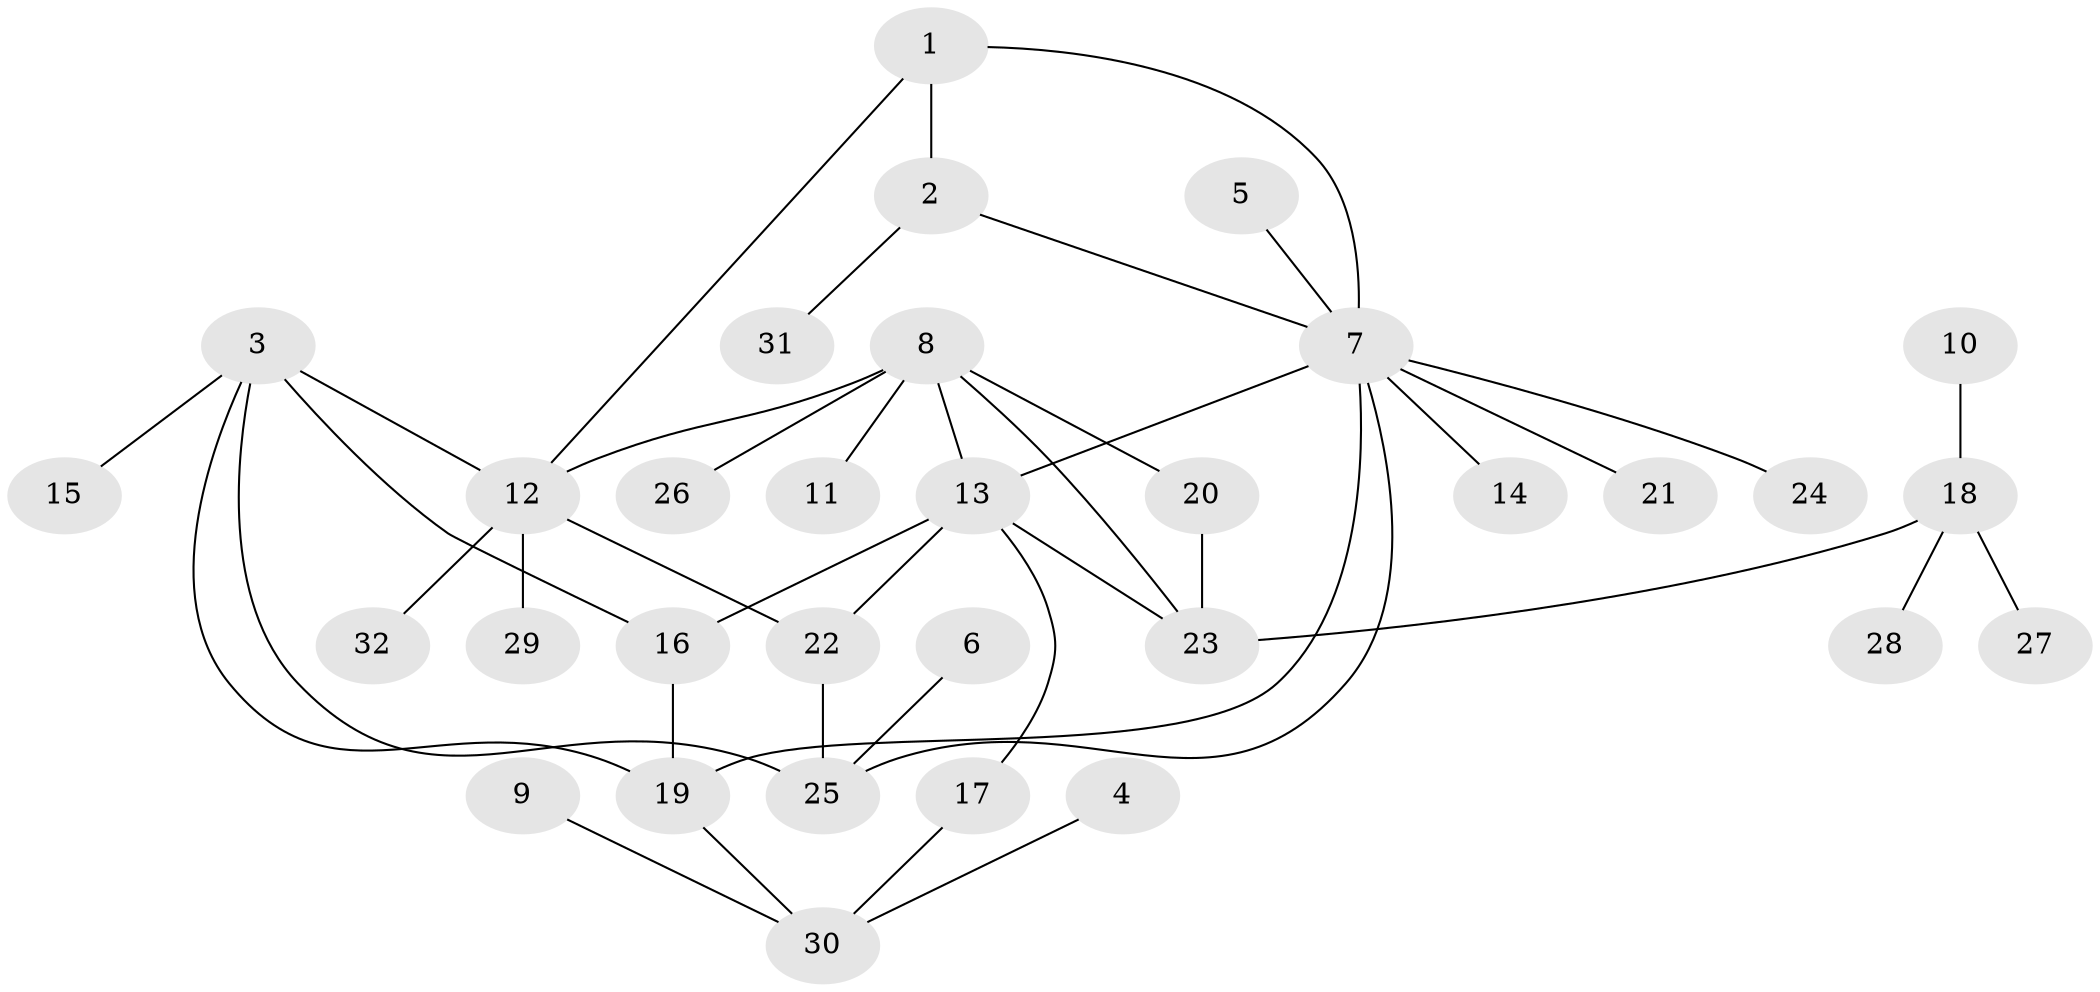 // original degree distribution, {4: 0.047619047619047616, 3: 0.1111111111111111, 11: 0.015873015873015872, 6: 0.06349206349206349, 8: 0.031746031746031744, 5: 0.06349206349206349, 7: 0.015873015873015872, 1: 0.5873015873015873, 2: 0.06349206349206349}
// Generated by graph-tools (version 1.1) at 2025/02/03/09/25 03:02:33]
// undirected, 32 vertices, 42 edges
graph export_dot {
graph [start="1"]
  node [color=gray90,style=filled];
  1;
  2;
  3;
  4;
  5;
  6;
  7;
  8;
  9;
  10;
  11;
  12;
  13;
  14;
  15;
  16;
  17;
  18;
  19;
  20;
  21;
  22;
  23;
  24;
  25;
  26;
  27;
  28;
  29;
  30;
  31;
  32;
  1 -- 2 [weight=1.0];
  1 -- 7 [weight=1.0];
  1 -- 12 [weight=1.0];
  2 -- 7 [weight=1.0];
  2 -- 31 [weight=1.0];
  3 -- 12 [weight=1.0];
  3 -- 15 [weight=1.0];
  3 -- 16 [weight=1.0];
  3 -- 19 [weight=1.0];
  3 -- 25 [weight=1.0];
  4 -- 30 [weight=1.0];
  5 -- 7 [weight=1.0];
  6 -- 25 [weight=1.0];
  7 -- 13 [weight=1.0];
  7 -- 14 [weight=1.0];
  7 -- 19 [weight=1.0];
  7 -- 21 [weight=1.0];
  7 -- 24 [weight=1.0];
  7 -- 25 [weight=1.0];
  8 -- 11 [weight=1.0];
  8 -- 12 [weight=2.0];
  8 -- 13 [weight=1.0];
  8 -- 20 [weight=1.0];
  8 -- 23 [weight=1.0];
  8 -- 26 [weight=1.0];
  9 -- 30 [weight=1.0];
  10 -- 18 [weight=1.0];
  12 -- 22 [weight=1.0];
  12 -- 29 [weight=1.0];
  12 -- 32 [weight=1.0];
  13 -- 16 [weight=1.0];
  13 -- 17 [weight=1.0];
  13 -- 22 [weight=1.0];
  13 -- 23 [weight=3.0];
  16 -- 19 [weight=1.0];
  17 -- 30 [weight=1.0];
  18 -- 23 [weight=1.0];
  18 -- 27 [weight=1.0];
  18 -- 28 [weight=1.0];
  19 -- 30 [weight=1.0];
  20 -- 23 [weight=1.0];
  22 -- 25 [weight=2.0];
}
